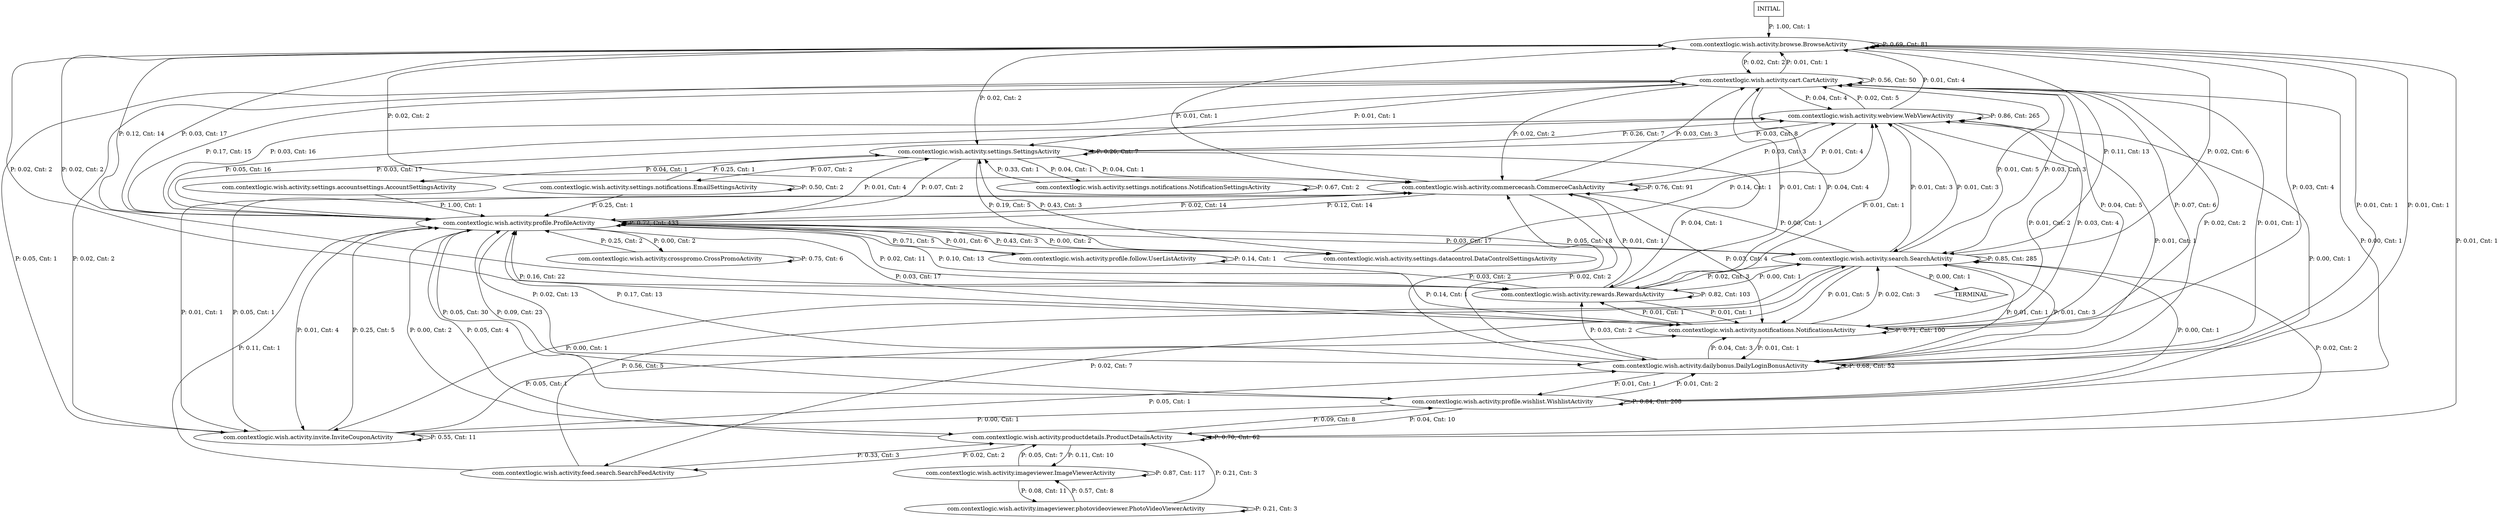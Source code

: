 digraph G {
  0 [label="com.contextlogic.wish.activity.browse.BrowseActivity"];
  1 [label="com.contextlogic.wish.activity.cart.CartActivity"];
  2 [label="com.contextlogic.wish.activity.commercecash.CommerceCashActivity"];
  3 [label="com.contextlogic.wish.activity.crosspromo.CrossPromoActivity"];
  4 [label="com.contextlogic.wish.activity.dailybonus.DailyLoginBonusActivity"];
  5 [label="com.contextlogic.wish.activity.feed.search.SearchFeedActivity"];
  6 [label="com.contextlogic.wish.activity.imageviewer.ImageViewerActivity"];
  7 [label="com.contextlogic.wish.activity.imageviewer.photovideoviewer.PhotoVideoViewerActivity"];
  8 [label="com.contextlogic.wish.activity.invite.InviteCouponActivity"];
  9 [label="com.contextlogic.wish.activity.notifications.NotificationsActivity"];
  10 [label="com.contextlogic.wish.activity.productdetails.ProductDetailsActivity"];
  11 [label="com.contextlogic.wish.activity.profile.ProfileActivity"];
  12 [label="com.contextlogic.wish.activity.profile.follow.UserListActivity"];
  13 [label="com.contextlogic.wish.activity.profile.wishlist.WishlistActivity"];
  14 [label="com.contextlogic.wish.activity.rewards.RewardsActivity"];
  15 [label="com.contextlogic.wish.activity.search.SearchActivity"];
  16 [label="com.contextlogic.wish.activity.settings.SettingsActivity"];
  17 [label="com.contextlogic.wish.activity.settings.accountsettings.AccountSettingsActivity"];
  18 [label="com.contextlogic.wish.activity.settings.datacontrol.DataControlSettingsActivity"];
  19 [label="com.contextlogic.wish.activity.settings.notifications.EmailSettingsActivity"];
  20 [label="com.contextlogic.wish.activity.settings.notifications.NotificationSettingsActivity"];
  21 [label="com.contextlogic.wish.activity.webview.WebViewActivity"];
  22 [label="TERMINAL",shape=diamond];
  23 [label="INITIAL",shape=box];
0->0 [label="P: 0.69, Cnt: 81"];
0->1 [label="P: 0.02, Cnt: 2"];
0->2 [label="P: 0.02, Cnt: 2"];
0->4 [label="P: 0.01, Cnt: 1"];
0->10 [label="P: 0.01, Cnt: 1"];
0->11 [label="P: 0.12, Cnt: 14"];
0->14 [label="P: 0.02, Cnt: 2"];
0->15 [label="P: 0.11, Cnt: 13"];
0->16 [label="P: 0.02, Cnt: 2"];
1->0 [label="P: 0.01, Cnt: 1"];
1->1 [label="P: 0.56, Cnt: 50"];
1->2 [label="P: 0.02, Cnt: 2"];
1->4 [label="P: 0.02, Cnt: 2"];
1->8 [label="P: 0.02, Cnt: 2"];
1->9 [label="P: 0.07, Cnt: 6"];
1->11 [label="P: 0.17, Cnt: 15"];
1->14 [label="P: 0.04, Cnt: 4"];
1->15 [label="P: 0.03, Cnt: 3"];
1->16 [label="P: 0.01, Cnt: 1"];
1->21 [label="P: 0.04, Cnt: 4"];
2->0 [label="P: 0.01, Cnt: 1"];
2->1 [label="P: 0.03, Cnt: 3"];
2->2 [label="P: 0.76, Cnt: 91"];
2->4 [label="P: 0.02, Cnt: 2"];
2->8 [label="P: 0.01, Cnt: 1"];
2->9 [label="P: 0.03, Cnt: 4"];
2->11 [label="P: 0.12, Cnt: 14"];
2->21 [label="P: 0.03, Cnt: 3"];
3->3 [label="P: 0.75, Cnt: 6"];
3->11 [label="P: 0.25, Cnt: 2"];
4->0 [label="P: 0.01, Cnt: 1"];
4->1 [label="P: 0.01, Cnt: 1"];
4->2 [label="P: 0.03, Cnt: 2"];
4->4 [label="P: 0.68, Cnt: 52"];
4->9 [label="P: 0.04, Cnt: 3"];
4->11 [label="P: 0.17, Cnt: 13"];
4->13 [label="P: 0.01, Cnt: 1"];
4->14 [label="P: 0.03, Cnt: 2"];
4->15 [label="P: 0.01, Cnt: 1"];
4->21 [label="P: 0.01, Cnt: 1"];
5->10 [label="P: 0.33, Cnt: 3"];
5->11 [label="P: 0.11, Cnt: 1"];
5->15 [label="P: 0.56, Cnt: 5"];
6->6 [label="P: 0.87, Cnt: 117"];
6->7 [label="P: 0.08, Cnt: 11"];
6->10 [label="P: 0.05, Cnt: 7"];
7->6 [label="P: 0.57, Cnt: 8"];
7->7 [label="P: 0.21, Cnt: 3"];
7->10 [label="P: 0.21, Cnt: 3"];
8->1 [label="P: 0.05, Cnt: 1"];
8->2 [label="P: 0.05, Cnt: 1"];
8->4 [label="P: 0.05, Cnt: 1"];
8->8 [label="P: 0.55, Cnt: 11"];
8->9 [label="P: 0.05, Cnt: 1"];
8->11 [label="P: 0.25, Cnt: 5"];
9->0 [label="P: 0.03, Cnt: 4"];
9->1 [label="P: 0.04, Cnt: 5"];
9->4 [label="P: 0.01, Cnt: 1"];
9->9 [label="P: 0.71, Cnt: 100"];
9->11 [label="P: 0.16, Cnt: 22"];
9->14 [label="P: 0.01, Cnt: 1"];
9->15 [label="P: 0.02, Cnt: 3"];
9->21 [label="P: 0.03, Cnt: 4"];
10->5 [label="P: 0.02, Cnt: 2"];
10->6 [label="P: 0.11, Cnt: 10"];
10->10 [label="P: 0.70, Cnt: 62"];
10->11 [label="P: 0.05, Cnt: 4"];
10->13 [label="P: 0.09, Cnt: 8"];
10->15 [label="P: 0.02, Cnt: 2"];
11->0 [label="P: 0.03, Cnt: 17"];
11->1 [label="P: 0.03, Cnt: 16"];
11->2 [label="P: 0.02, Cnt: 14"];
11->3 [label="P: 0.00, Cnt: 2"];
11->4 [label="P: 0.02, Cnt: 13"];
11->8 [label="P: 0.01, Cnt: 4"];
11->9 [label="P: 0.03, Cnt: 17"];
11->10 [label="P: 0.00, Cnt: 2"];
11->11 [label="P: 0.72, Cnt: 433"];
11->12 [label="P: 0.01, Cnt: 6"];
11->13 [label="P: 0.05, Cnt: 30"];
11->14 [label="P: 0.02, Cnt: 11"];
11->15 [label="P: 0.03, Cnt: 17"];
11->16 [label="P: 0.01, Cnt: 4"];
11->18 [label="P: 0.00, Cnt: 2"];
11->21 [label="P: 0.03, Cnt: 17"];
12->9 [label="P: 0.14, Cnt: 1"];
12->11 [label="P: 0.71, Cnt: 5"];
12->12 [label="P: 0.14, Cnt: 1"];
13->1 [label="P: 0.00, Cnt: 1"];
13->4 [label="P: 0.01, Cnt: 2"];
13->8 [label="P: 0.00, Cnt: 1"];
13->10 [label="P: 0.04, Cnt: 10"];
13->11 [label="P: 0.09, Cnt: 23"];
13->13 [label="P: 0.84, Cnt: 208"];
13->15 [label="P: 0.00, Cnt: 1"];
13->21 [label="P: 0.00, Cnt: 1"];
14->0 [label="P: 0.02, Cnt: 2"];
14->1 [label="P: 0.01, Cnt: 1"];
14->2 [label="P: 0.01, Cnt: 1"];
14->9 [label="P: 0.01, Cnt: 1"];
14->11 [label="P: 0.10, Cnt: 13"];
14->14 [label="P: 0.82, Cnt: 103"];
14->15 [label="P: 0.02, Cnt: 3"];
14->21 [label="P: 0.01, Cnt: 1"];
15->0 [label="P: 0.02, Cnt: 6"];
15->1 [label="P: 0.01, Cnt: 5"];
15->2 [label="P: 0.00, Cnt: 1"];
15->4 [label="P: 0.01, Cnt: 3"];
15->5 [label="P: 0.02, Cnt: 7"];
15->8 [label="P: 0.00, Cnt: 1"];
15->9 [label="P: 0.01, Cnt: 5"];
15->11 [label="P: 0.05, Cnt: 18"];
15->14 [label="P: 0.00, Cnt: 1"];
15->15 [label="P: 0.85, Cnt: 285"];
15->21 [label="P: 0.01, Cnt: 3"];
15->22 [label="P: 0.00, Cnt: 1"];
16->2 [label="P: 0.04, Cnt: 1"];
16->11 [label="P: 0.07, Cnt: 2"];
16->14 [label="P: 0.04, Cnt: 1"];
16->16 [label="P: 0.26, Cnt: 7"];
16->17 [label="P: 0.04, Cnt: 1"];
16->18 [label="P: 0.19, Cnt: 5"];
16->19 [label="P: 0.07, Cnt: 2"];
16->20 [label="P: 0.04, Cnt: 1"];
16->21 [label="P: 0.26, Cnt: 7"];
17->11 [label="P: 1.00, Cnt: 1"];
18->11 [label="P: 0.43, Cnt: 3"];
18->16 [label="P: 0.43, Cnt: 3"];
18->21 [label="P: 0.14, Cnt: 1"];
19->11 [label="P: 0.25, Cnt: 1"];
19->16 [label="P: 0.25, Cnt: 1"];
19->19 [label="P: 0.50, Cnt: 2"];
20->16 [label="P: 0.33, Cnt: 1"];
20->20 [label="P: 0.67, Cnt: 2"];
21->0 [label="P: 0.01, Cnt: 4"];
21->1 [label="P: 0.02, Cnt: 5"];
21->2 [label="P: 0.01, Cnt: 4"];
21->9 [label="P: 0.01, Cnt: 2"];
21->11 [label="P: 0.05, Cnt: 16"];
21->15 [label="P: 0.01, Cnt: 3"];
21->16 [label="P: 0.03, Cnt: 8"];
21->21 [label="P: 0.86, Cnt: 265"];
23->0 [label="P: 1.00, Cnt: 1"];
}
